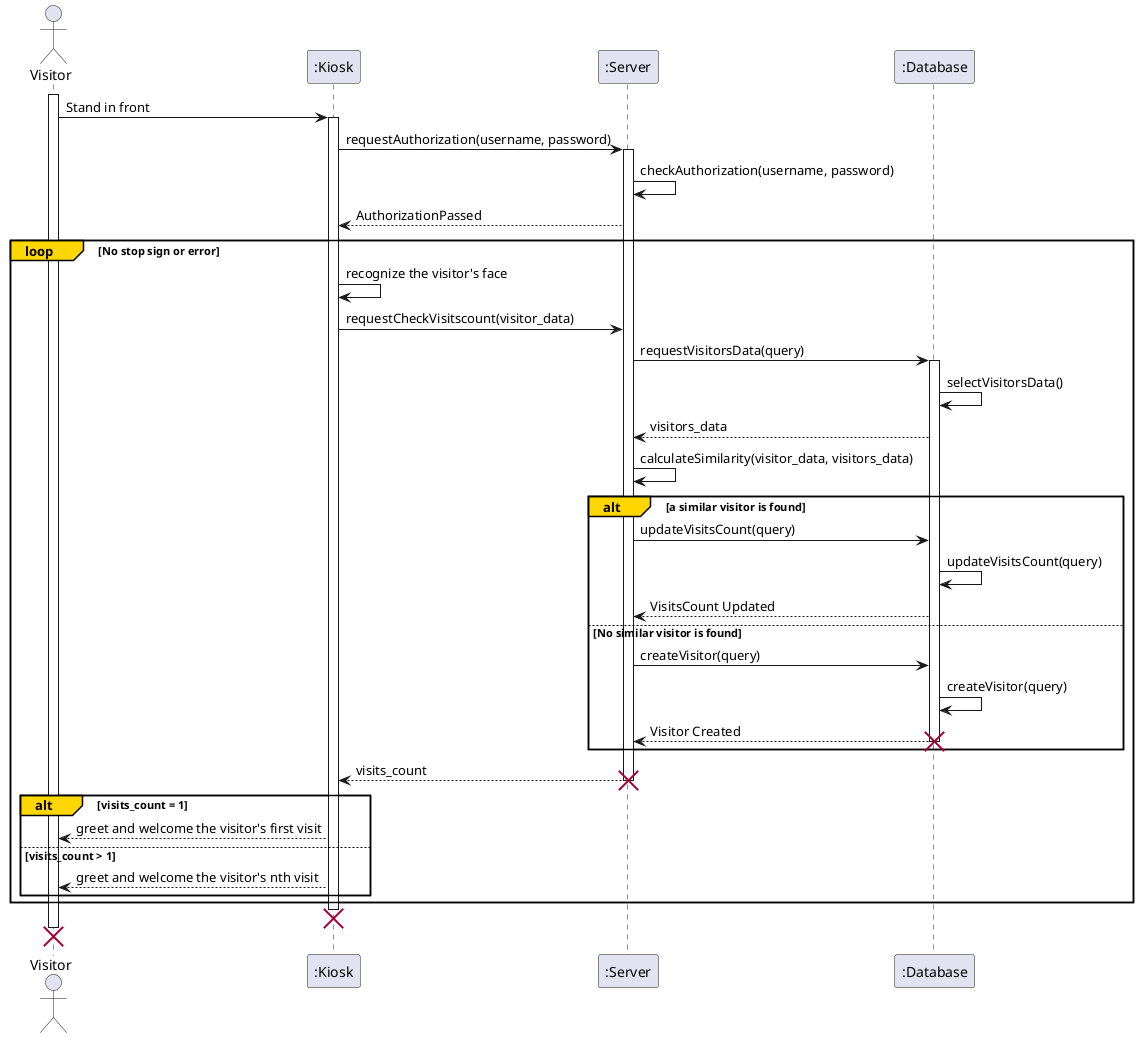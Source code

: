 @startuml
actor "Visitor" as visitor
participant ":Kiosk" as kiosk
participant ":Server" as server
participant ":Database" as db
activate visitor
visitor -> kiosk: Stand in front
activate kiosk
kiosk -> server: requestAuthorization(username, password)
activate server
server -> server: checkAuthorization(username, password)
server --> kiosk: AuthorizationPassed
loop#Gold No stop sign or error
    kiosk -> kiosk: recognize the visitor's face
    kiosk -> server: requestCheckVisitscount(visitor_data)
    server -> db: requestVisitorsData(query)
    activate db
    db -> db: selectVisitorsData()
    db --> server: visitors_data
    server -> server: calculateSimilarity(visitor_data, visitors_data)
    alt#Gold a similar visitor is found
        server -> db: updateVisitsCount(query)
        db -> db: updateVisitsCount(query)
        db --> server: VisitsCount Updated
    else No similar visitor is found
        server -> db: createVisitor(query)
        db -> db: createVisitor(query)
        db --> server: Visitor Created
        destroy db
    end
    server --> kiosk: visits_count
    destroy server
    alt#Gold visits_count = 1
        kiosk --> visitor: greet and welcome the visitor's first visit
    else visits_count > 1
        kiosk --> visitor: greet and welcome the visitor's nth visit
    end
end
destroy kiosk
destroy visitor

@enduml